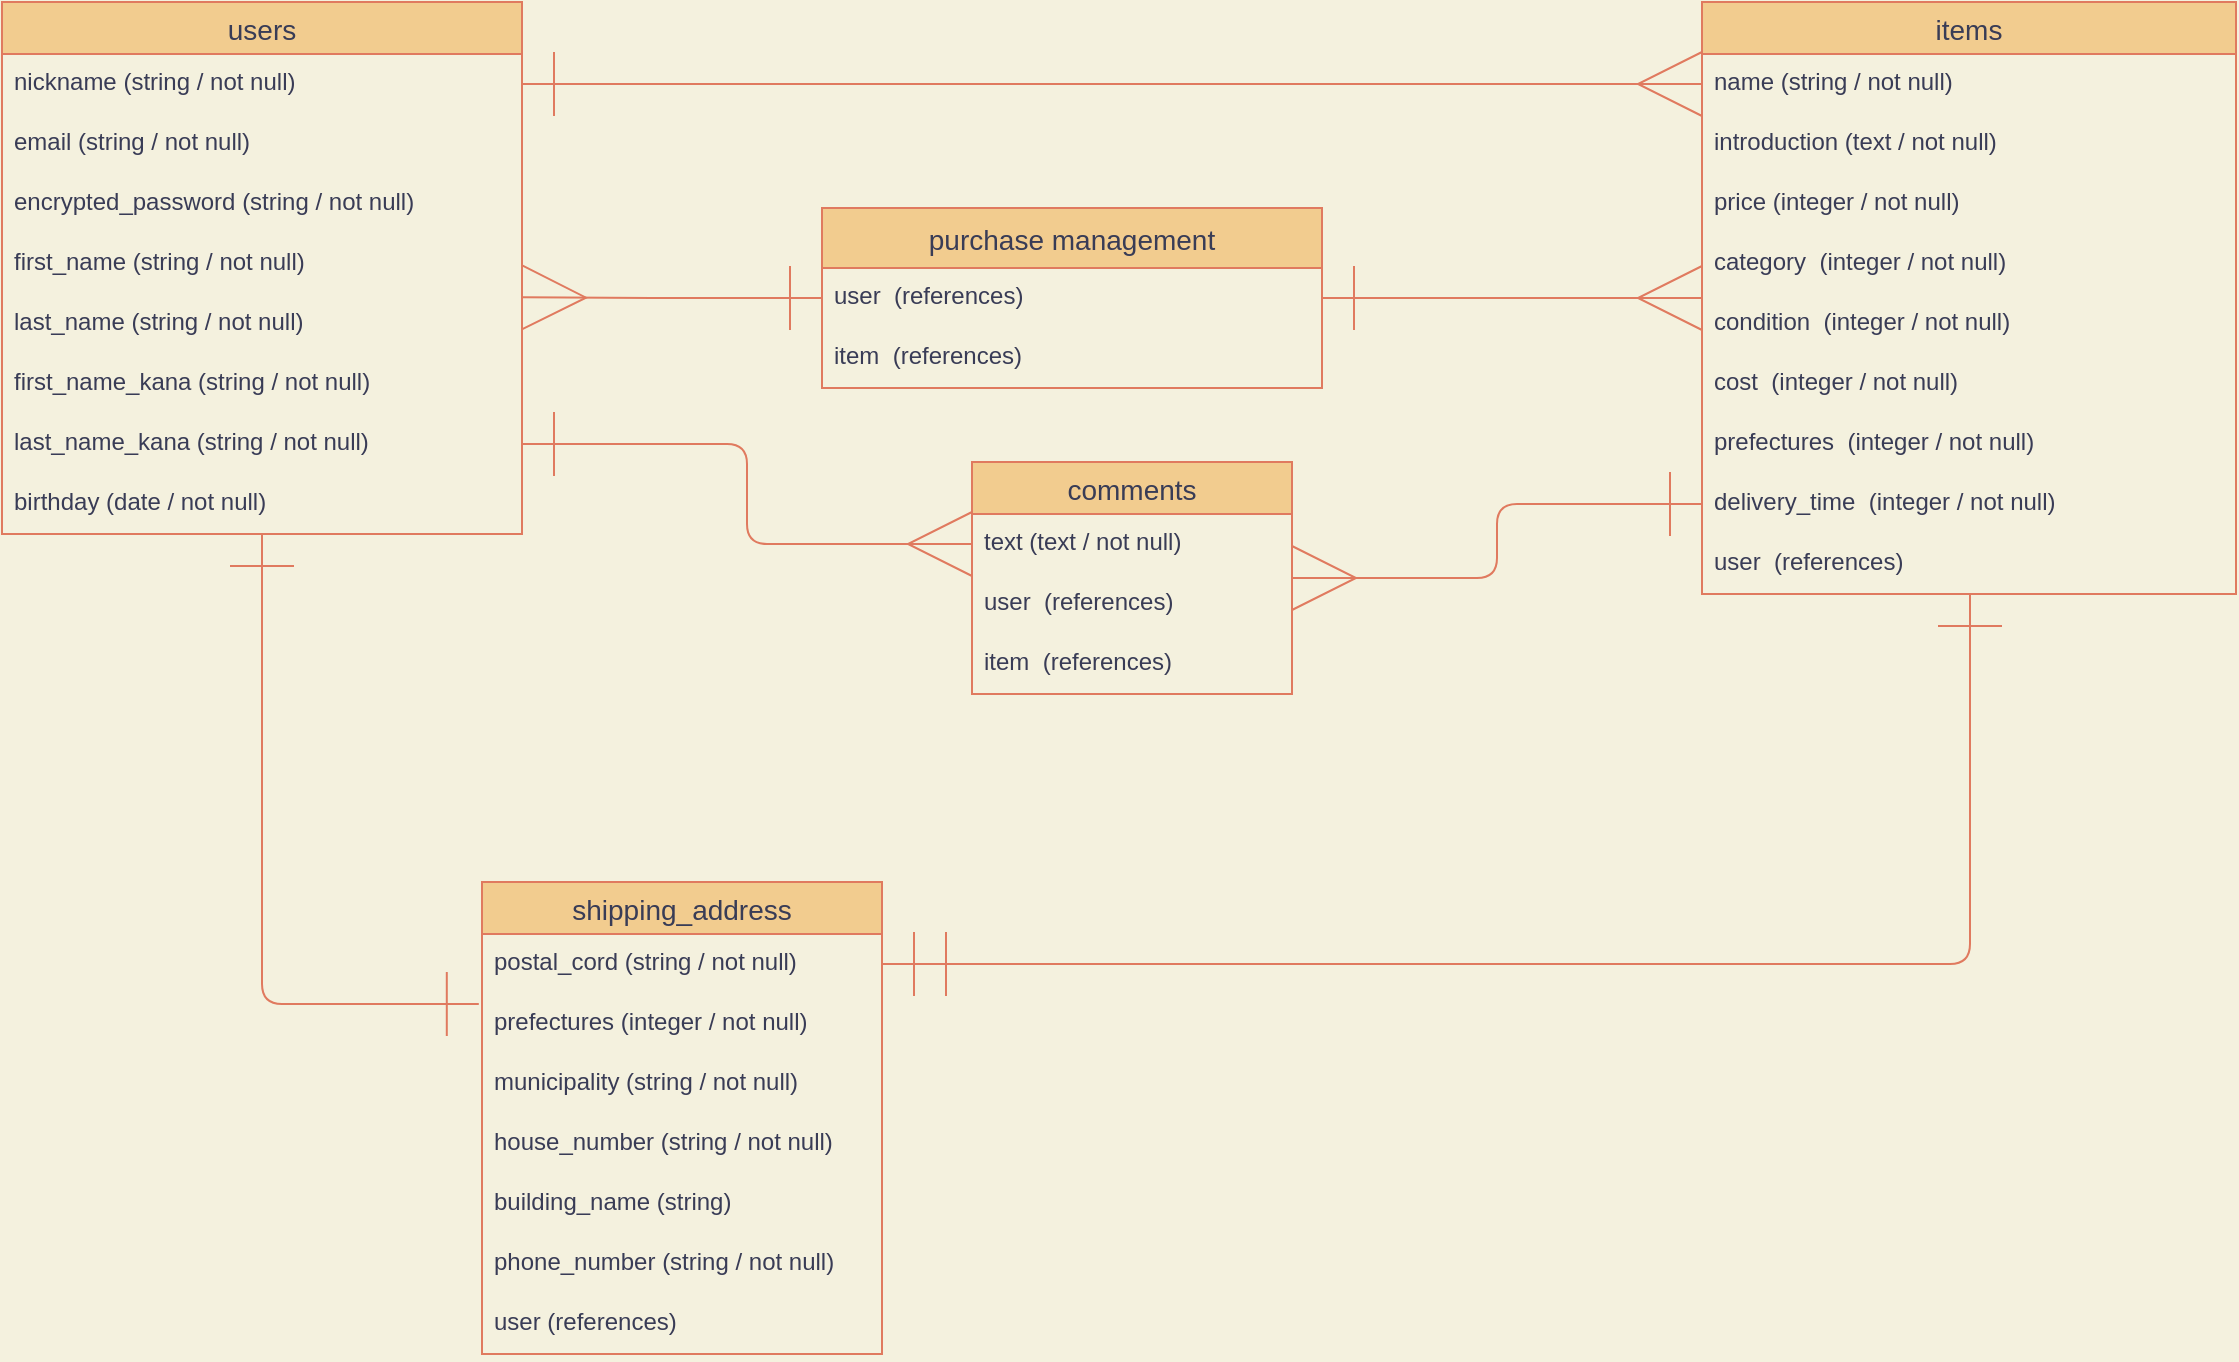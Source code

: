 <mxfile>
    <diagram id="mb3lgdRU08QrT_kfIf8B" name="ページ1">
        <mxGraphModel dx="971" dy="771" grid="1" gridSize="10" guides="1" tooltips="1" connect="1" arrows="1" fold="1" page="1" pageScale="1" pageWidth="1169" pageHeight="827" background="#F4F1DE" math="0" shadow="0">
            <root>
                <mxCell id="0"/>
                <mxCell id="1" parent="0"/>
                <mxCell id="96" style="edgeStyle=orthogonalEdgeStyle;curved=0;rounded=1;sketch=0;orthogonalLoop=1;jettySize=auto;html=1;startArrow=ERmany;startFill=0;startSize=30;endArrow=ERone;endFill=0;endSize=30;strokeColor=#E07A5F;fillColor=#F2CC8F;fontColor=#393C56;" edge="1" parent="1" source="28" target="86">
                    <mxGeometry relative="1" as="geometry"/>
                </mxCell>
                <mxCell id="28" value="items" style="swimlane;fontStyle=0;childLayout=stackLayout;horizontal=1;startSize=26;horizontalStack=0;resizeParent=1;resizeParentMax=0;resizeLast=0;collapsible=1;marginBottom=0;align=center;fontSize=14;fillColor=#F2CC8F;strokeColor=#E07A5F;fontColor=#393C56;" parent="1" vertex="1">
                    <mxGeometry x="890" y="80" width="267" height="296" as="geometry"/>
                </mxCell>
                <mxCell id="29" value="name (string / not null)" style="text;strokeColor=none;fillColor=none;spacingLeft=4;spacingRight=4;overflow=hidden;rotatable=0;points=[[0,0.5],[1,0.5]];portConstraint=eastwest;fontSize=12;fontColor=#393C56;" parent="28" vertex="1">
                    <mxGeometry y="26" width="267" height="30" as="geometry"/>
                </mxCell>
                <mxCell id="30" value="introduction (text / not null)" style="text;strokeColor=none;fillColor=none;spacingLeft=4;spacingRight=4;overflow=hidden;rotatable=0;points=[[0,0.5],[1,0.5]];portConstraint=eastwest;fontSize=12;fontColor=#393C56;" parent="28" vertex="1">
                    <mxGeometry y="56" width="267" height="30" as="geometry"/>
                </mxCell>
                <mxCell id="31" value="price (integer / not null)" style="text;strokeColor=none;fillColor=none;spacingLeft=4;spacingRight=4;overflow=hidden;rotatable=0;points=[[0,0.5],[1,0.5]];portConstraint=eastwest;fontSize=12;fontColor=#393C56;" parent="28" vertex="1">
                    <mxGeometry y="86" width="267" height="30" as="geometry"/>
                </mxCell>
                <mxCell id="63" value="category  (integer / not null)" style="text;strokeColor=none;fillColor=none;spacingLeft=4;spacingRight=4;overflow=hidden;rotatable=0;points=[[0,0.5],[1,0.5]];portConstraint=eastwest;fontSize=12;fontColor=#393C56;" parent="28" vertex="1">
                    <mxGeometry y="116" width="267" height="30" as="geometry"/>
                </mxCell>
                <mxCell id="65" value="condition  (integer / not null)" style="text;strokeColor=none;fillColor=none;spacingLeft=4;spacingRight=4;overflow=hidden;rotatable=0;points=[[0,0.5],[1,0.5]];portConstraint=eastwest;fontSize=12;fontColor=#393C56;" parent="28" vertex="1">
                    <mxGeometry y="146" width="267" height="30" as="geometry"/>
                </mxCell>
                <mxCell id="64" value="cost  (integer / not null)" style="text;strokeColor=none;fillColor=none;spacingLeft=4;spacingRight=4;overflow=hidden;rotatable=0;points=[[0,0.5],[1,0.5]];portConstraint=eastwest;fontSize=12;fontColor=#393C56;" parent="28" vertex="1">
                    <mxGeometry y="176" width="267" height="30" as="geometry"/>
                </mxCell>
                <mxCell id="67" value="prefectures  (integer / not null)" style="text;strokeColor=none;fillColor=none;spacingLeft=4;spacingRight=4;overflow=hidden;rotatable=0;points=[[0,0.5],[1,0.5]];portConstraint=eastwest;fontSize=12;fontColor=#393C56;" parent="28" vertex="1">
                    <mxGeometry y="206" width="267" height="30" as="geometry"/>
                </mxCell>
                <mxCell id="66" value="delivery_time  (integer / not null)" style="text;strokeColor=none;fillColor=none;spacingLeft=4;spacingRight=4;overflow=hidden;rotatable=0;points=[[0,0.5],[1,0.5]];portConstraint=eastwest;fontSize=12;fontColor=#393C56;" parent="28" vertex="1">
                    <mxGeometry y="236" width="267" height="30" as="geometry"/>
                </mxCell>
                <mxCell id="55" value="user  (references)" style="text;strokeColor=none;fillColor=none;spacingLeft=4;spacingRight=4;overflow=hidden;rotatable=0;points=[[0,0.5],[1,0.5]];portConstraint=eastwest;fontSize=12;fontColor=#393C56;" parent="28" vertex="1">
                    <mxGeometry y="266" width="267" height="30" as="geometry"/>
                </mxCell>
                <mxCell id="105" style="edgeStyle=orthogonalEdgeStyle;curved=0;rounded=1;sketch=0;orthogonalLoop=1;jettySize=auto;html=1;entryX=-0.008;entryY=0.167;entryDx=0;entryDy=0;entryPerimeter=0;startArrow=ERone;startFill=0;startSize=30;endArrow=ERone;endFill=0;endSize=30;strokeColor=#E07A5F;fillColor=#F2CC8F;fontColor=#393C56;" edge="1" parent="1" source="32" target="50">
                    <mxGeometry relative="1" as="geometry"/>
                </mxCell>
                <mxCell id="32" value="users" style="swimlane;fontStyle=0;childLayout=stackLayout;horizontal=1;startSize=26;horizontalStack=0;resizeParent=1;resizeParentMax=0;resizeLast=0;collapsible=1;marginBottom=0;align=center;fontSize=14;fillColor=#F2CC8F;strokeColor=#E07A5F;fontColor=#393C56;" parent="1" vertex="1">
                    <mxGeometry x="40" y="80" width="260" height="266" as="geometry"/>
                </mxCell>
                <mxCell id="33" value="nickname (string / not null)" style="text;strokeColor=none;fillColor=none;spacingLeft=4;spacingRight=4;overflow=hidden;rotatable=0;points=[[0,0.5],[1,0.5]];portConstraint=eastwest;fontSize=12;labelBorderColor=none;labelBackgroundColor=none;fontColor=#393C56;" parent="32" vertex="1">
                    <mxGeometry y="26" width="260" height="30" as="geometry"/>
                </mxCell>
                <mxCell id="34" value="email (string / not null)" style="text;strokeColor=none;fillColor=none;spacingLeft=4;spacingRight=4;overflow=hidden;rotatable=0;points=[[0,0.5],[1,0.5]];portConstraint=eastwest;fontSize=12;fontColor=#393C56;" parent="32" vertex="1">
                    <mxGeometry y="56" width="260" height="30" as="geometry"/>
                </mxCell>
                <mxCell id="35" value="encrypted_password (string / not null)" style="text;strokeColor=none;fillColor=none;spacingLeft=4;spacingRight=4;overflow=hidden;rotatable=0;points=[[0,0.5],[1,0.5]];portConstraint=eastwest;fontSize=12;fontColor=#393C56;" parent="32" vertex="1">
                    <mxGeometry y="86" width="260" height="30" as="geometry"/>
                </mxCell>
                <mxCell id="37" value="first_name (string / not null)" style="text;strokeColor=none;fillColor=none;spacingLeft=4;spacingRight=4;overflow=hidden;rotatable=0;points=[[0,0.5],[1,0.5]];portConstraint=eastwest;fontSize=12;fontColor=#393C56;" parent="32" vertex="1">
                    <mxGeometry y="116" width="260" height="30" as="geometry"/>
                </mxCell>
                <mxCell id="38" value="last_name (string / not null)" style="text;strokeColor=none;fillColor=none;spacingLeft=4;spacingRight=4;overflow=hidden;rotatable=0;points=[[0,0.5],[1,0.5]];portConstraint=eastwest;fontSize=12;fontColor=#393C56;" parent="32" vertex="1">
                    <mxGeometry y="146" width="260" height="30" as="geometry"/>
                </mxCell>
                <mxCell id="42" value="first_name_kana (string / not null)" style="text;strokeColor=none;fillColor=none;spacingLeft=4;spacingRight=4;overflow=hidden;rotatable=0;points=[[0,0.5],[1,0.5]];portConstraint=eastwest;fontSize=12;fontColor=#393C56;" parent="32" vertex="1">
                    <mxGeometry y="176" width="260" height="30" as="geometry"/>
                </mxCell>
                <mxCell id="41" value="last_name_kana (string / not null)" style="text;strokeColor=none;fillColor=none;spacingLeft=4;spacingRight=4;overflow=hidden;rotatable=0;points=[[0,0.5],[1,0.5]];portConstraint=eastwest;fontSize=12;fontColor=#393C56;" parent="32" vertex="1">
                    <mxGeometry y="206" width="260" height="30" as="geometry"/>
                </mxCell>
                <mxCell id="39" value="birthday (date / not null)" style="text;strokeColor=none;fillColor=none;spacingLeft=4;spacingRight=4;overflow=hidden;rotatable=0;points=[[0,0.5],[1,0.5]];portConstraint=eastwest;fontSize=12;fontColor=#393C56;" parent="32" vertex="1">
                    <mxGeometry y="236" width="260" height="30" as="geometry"/>
                </mxCell>
                <mxCell id="48" value="shipping_address" style="swimlane;fontStyle=0;childLayout=stackLayout;horizontal=1;startSize=26;horizontalStack=0;resizeParent=1;resizeParentMax=0;resizeLast=0;collapsible=1;marginBottom=0;align=center;fontSize=14;fillColor=#F2CC8F;strokeColor=#E07A5F;fontColor=#393C56;" parent="1" vertex="1">
                    <mxGeometry x="280" y="520" width="200" height="236" as="geometry"/>
                </mxCell>
                <mxCell id="49" value="postal_cord (string / not null)" style="text;strokeColor=none;fillColor=none;spacingLeft=4;spacingRight=4;overflow=hidden;rotatable=0;points=[[0,0.5],[1,0.5]];portConstraint=eastwest;fontSize=12;fontColor=#393C56;" parent="48" vertex="1">
                    <mxGeometry y="26" width="200" height="30" as="geometry"/>
                </mxCell>
                <mxCell id="50" value="prefectures (integer / not null)" style="text;strokeColor=none;fillColor=none;spacingLeft=4;spacingRight=4;overflow=hidden;rotatable=0;points=[[0,0.5],[1,0.5]];portConstraint=eastwest;fontSize=12;fontColor=#393C56;" parent="48" vertex="1">
                    <mxGeometry y="56" width="200" height="30" as="geometry"/>
                </mxCell>
                <mxCell id="51" value="municipality (string / not null)" style="text;strokeColor=none;fillColor=none;spacingLeft=4;spacingRight=4;overflow=hidden;rotatable=0;points=[[0,0.5],[1,0.5]];portConstraint=eastwest;fontSize=12;fontColor=#393C56;" parent="48" vertex="1">
                    <mxGeometry y="86" width="200" height="30" as="geometry"/>
                </mxCell>
                <mxCell id="52" value="house_number (string / not null)" style="text;strokeColor=none;fillColor=none;spacingLeft=4;spacingRight=4;overflow=hidden;rotatable=0;points=[[0,0.5],[1,0.5]];portConstraint=eastwest;fontSize=12;fontColor=#393C56;" parent="48" vertex="1">
                    <mxGeometry y="116" width="200" height="30" as="geometry"/>
                </mxCell>
                <mxCell id="53" value="building_name (string)" style="text;strokeColor=none;fillColor=none;spacingLeft=4;spacingRight=4;overflow=hidden;rotatable=0;points=[[0,0.5],[1,0.5]];portConstraint=eastwest;fontSize=12;fontColor=#393C56;" parent="48" vertex="1">
                    <mxGeometry y="146" width="200" height="30" as="geometry"/>
                </mxCell>
                <mxCell id="54" value="phone_number (string / not null)" style="text;strokeColor=none;fillColor=none;spacingLeft=4;spacingRight=4;overflow=hidden;rotatable=0;points=[[0,0.5],[1,0.5]];portConstraint=eastwest;fontSize=12;fontColor=#393C56;" parent="48" vertex="1">
                    <mxGeometry y="176" width="200" height="30" as="geometry"/>
                </mxCell>
                <mxCell id="56" value="user (references)" style="text;strokeColor=none;fillColor=none;spacingLeft=4;spacingRight=4;overflow=hidden;rotatable=0;points=[[0,0.5],[1,0.5]];portConstraint=eastwest;fontSize=12;fontColor=#393C56;" parent="48" vertex="1">
                    <mxGeometry y="206" width="200" height="30" as="geometry"/>
                </mxCell>
                <mxCell id="100" style="edgeStyle=orthogonalEdgeStyle;curved=0;rounded=1;sketch=0;orthogonalLoop=1;jettySize=auto;html=1;startArrow=ERmany;startFill=0;startSize=30;endArrow=ERone;endFill=0;endSize=30;strokeColor=#E07A5F;fillColor=#F2CC8F;fontColor=#393C56;" edge="1" parent="1" source="59" target="66">
                    <mxGeometry relative="1" as="geometry"/>
                </mxCell>
                <mxCell id="59" value="comments" style="swimlane;fontStyle=0;childLayout=stackLayout;horizontal=1;startSize=26;horizontalStack=0;resizeParent=1;resizeParentMax=0;resizeLast=0;collapsible=1;marginBottom=0;align=center;fontSize=14;fillColor=#F2CC8F;strokeColor=#E07A5F;fontColor=#393C56;" parent="1" vertex="1">
                    <mxGeometry x="525" y="310" width="160" height="116" as="geometry"/>
                </mxCell>
                <mxCell id="60" value="text (text / not null)" style="text;strokeColor=none;fillColor=none;spacingLeft=4;spacingRight=4;overflow=hidden;rotatable=0;points=[[0,0.5],[1,0.5]];portConstraint=eastwest;fontSize=12;fontColor=#393C56;" parent="59" vertex="1">
                    <mxGeometry y="26" width="160" height="30" as="geometry"/>
                </mxCell>
                <mxCell id="61" value="user  (references)" style="text;strokeColor=none;fillColor=none;spacingLeft=4;spacingRight=4;overflow=hidden;rotatable=0;points=[[0,0.5],[1,0.5]];portConstraint=eastwest;fontSize=12;fontColor=#393C56;" parent="59" vertex="1">
                    <mxGeometry y="56" width="160" height="30" as="geometry"/>
                </mxCell>
                <mxCell id="62" value="item  (references)" style="text;strokeColor=none;fillColor=none;spacingLeft=4;spacingRight=4;overflow=hidden;rotatable=0;points=[[0,0.5],[1,0.5]];portConstraint=eastwest;fontSize=12;fontColor=#393C56;" parent="59" vertex="1">
                    <mxGeometry y="86" width="160" height="30" as="geometry"/>
                </mxCell>
                <mxCell id="69" style="edgeStyle=orthogonalEdgeStyle;rounded=0;orthogonalLoop=1;jettySize=auto;html=1;exitX=1;exitY=0.5;exitDx=0;exitDy=0;entryX=0;entryY=0.5;entryDx=0;entryDy=0;startArrow=ERone;startFill=0;startSize=30;endArrow=ERmany;endFill=0;endSize=30;strokeColor=#E07A5F;fontColor=#393C56;labelBackgroundColor=#F4F1DE;" parent="1" source="33" target="29" edge="1">
                    <mxGeometry relative="1" as="geometry"/>
                </mxCell>
                <mxCell id="85" value="purchase management" style="swimlane;fontStyle=0;childLayout=stackLayout;horizontal=1;startSize=30;horizontalStack=0;resizeParent=1;resizeParentMax=0;resizeLast=0;collapsible=1;marginBottom=0;align=center;fontSize=14;rounded=0;sketch=0;strokeColor=#E07A5F;fillColor=#F2CC8F;fontColor=#393C56;" vertex="1" parent="1">
                    <mxGeometry x="450" y="183" width="250" height="90" as="geometry"/>
                </mxCell>
                <mxCell id="86" value="user  (references)" style="text;strokeColor=none;fillColor=none;spacingLeft=4;spacingRight=4;overflow=hidden;rotatable=0;points=[[0,0.5],[1,0.5]];portConstraint=eastwest;fontSize=12;fontColor=#393C56;" vertex="1" parent="85">
                    <mxGeometry y="30" width="250" height="30" as="geometry"/>
                </mxCell>
                <mxCell id="87" value="item  (references)" style="text;strokeColor=none;fillColor=none;spacingLeft=4;spacingRight=4;overflow=hidden;rotatable=0;points=[[0,0.5],[1,0.5]];portConstraint=eastwest;fontSize=12;fontColor=#393C56;" vertex="1" parent="85">
                    <mxGeometry y="60" width="250" height="30" as="geometry"/>
                </mxCell>
                <mxCell id="97" style="edgeStyle=orthogonalEdgeStyle;curved=0;rounded=1;sketch=0;orthogonalLoop=1;jettySize=auto;html=1;exitX=0;exitY=0.5;exitDx=0;exitDy=0;entryX=1;entryY=0.056;entryDx=0;entryDy=0;entryPerimeter=0;startArrow=ERone;startFill=0;startSize=30;endArrow=ERmany;endFill=0;endSize=30;strokeColor=#E07A5F;fillColor=#F2CC8F;fontColor=#393C56;" edge="1" parent="1" source="86" target="38">
                    <mxGeometry relative="1" as="geometry"/>
                </mxCell>
                <mxCell id="98" style="edgeStyle=orthogonalEdgeStyle;curved=0;rounded=1;sketch=0;orthogonalLoop=1;jettySize=auto;html=1;exitX=0;exitY=0.5;exitDx=0;exitDy=0;entryX=1;entryY=0.5;entryDx=0;entryDy=0;startArrow=ERmany;startFill=0;startSize=30;endArrow=ERone;endFill=0;endSize=30;strokeColor=#E07A5F;fillColor=#F2CC8F;fontColor=#393C56;" edge="1" parent="1" source="60" target="41">
                    <mxGeometry relative="1" as="geometry"/>
                </mxCell>
                <mxCell id="104" style="edgeStyle=orthogonalEdgeStyle;curved=0;rounded=1;sketch=0;orthogonalLoop=1;jettySize=auto;html=1;exitX=1;exitY=0.5;exitDx=0;exitDy=0;startArrow=ERmandOne;startFill=0;startSize=30;endArrow=ERone;endFill=0;endSize=30;strokeColor=#E07A5F;fillColor=#F2CC8F;fontColor=#393C56;" edge="1" parent="1" source="49" target="55">
                    <mxGeometry relative="1" as="geometry">
                        <Array as="points">
                            <mxPoint x="1024" y="561"/>
                        </Array>
                    </mxGeometry>
                </mxCell>
            </root>
        </mxGraphModel>
    </diagram>
</mxfile>